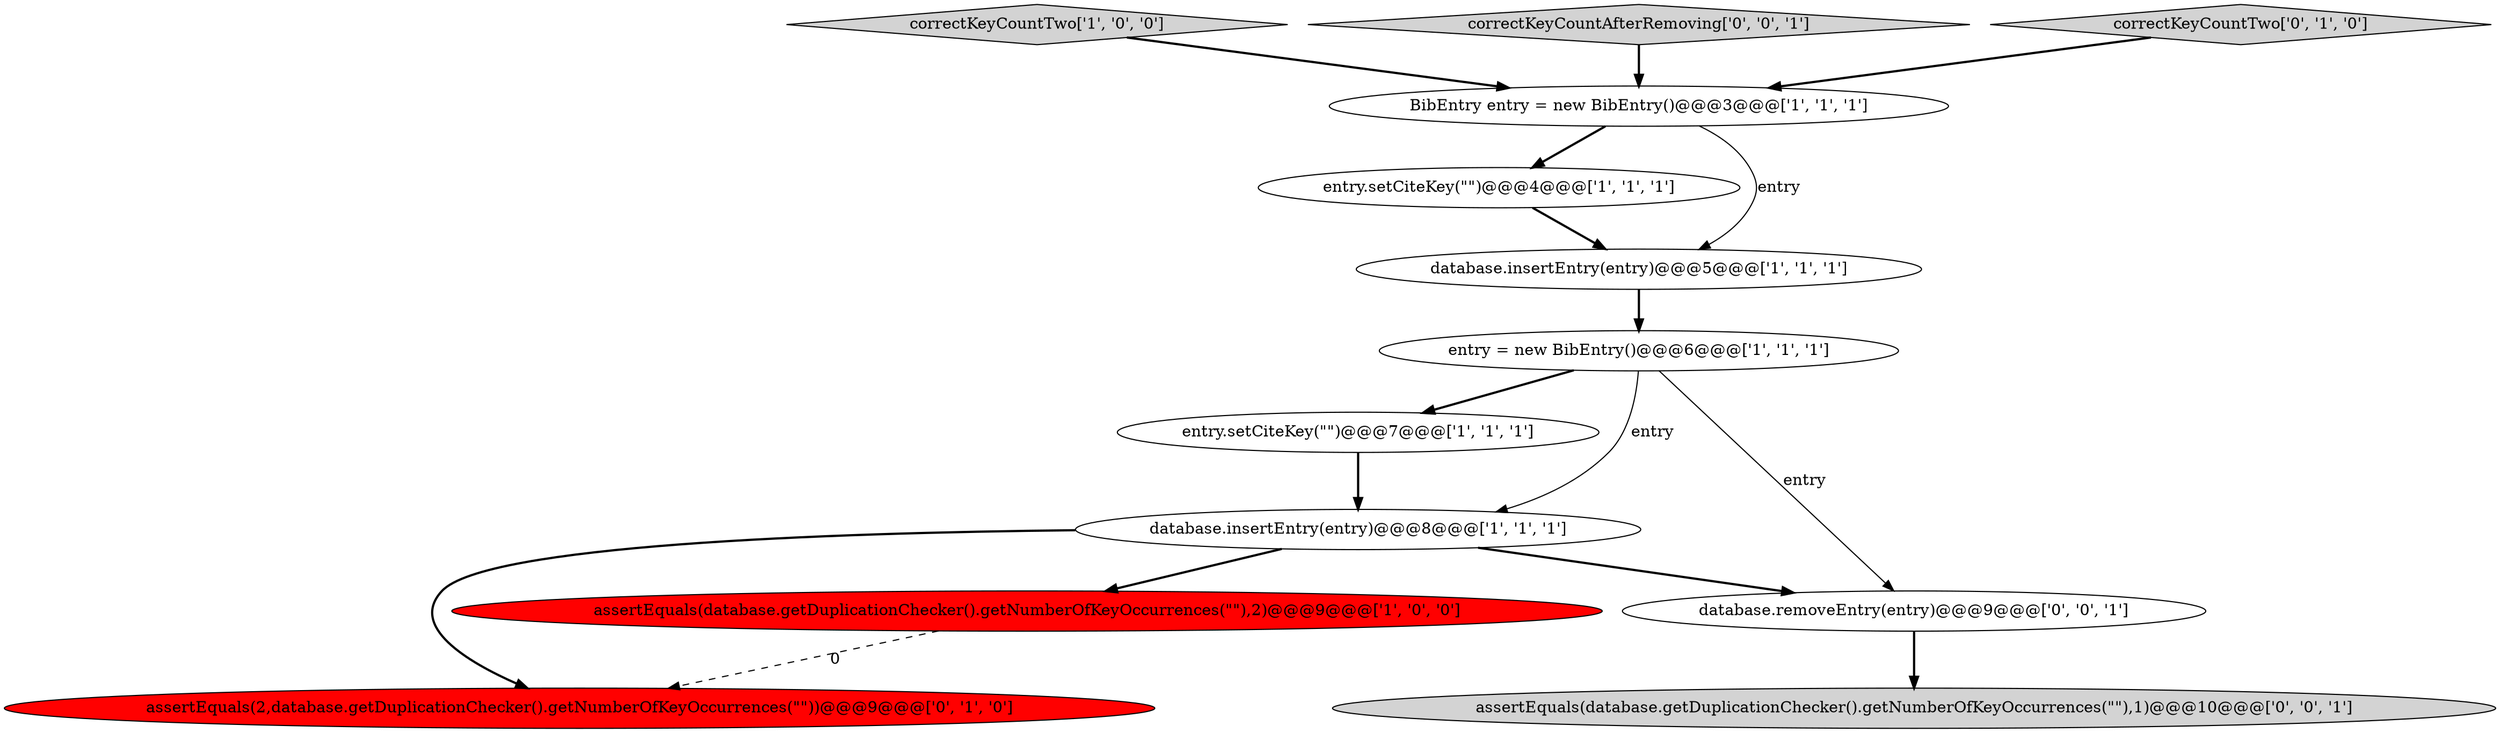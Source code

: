 digraph {
2 [style = filled, label = "entry.setCiteKey(\"\")@@@4@@@['1', '1', '1']", fillcolor = white, shape = ellipse image = "AAA0AAABBB1BBB"];
7 [style = filled, label = "entry.setCiteKey(\"\")@@@7@@@['1', '1', '1']", fillcolor = white, shape = ellipse image = "AAA0AAABBB1BBB"];
5 [style = filled, label = "correctKeyCountTwo['1', '0', '0']", fillcolor = lightgray, shape = diamond image = "AAA0AAABBB1BBB"];
11 [style = filled, label = "correctKeyCountAfterRemoving['0', '0', '1']", fillcolor = lightgray, shape = diamond image = "AAA0AAABBB3BBB"];
12 [style = filled, label = "assertEquals(database.getDuplicationChecker().getNumberOfKeyOccurrences(\"\"),1)@@@10@@@['0', '0', '1']", fillcolor = lightgray, shape = ellipse image = "AAA0AAABBB3BBB"];
4 [style = filled, label = "BibEntry entry = new BibEntry()@@@3@@@['1', '1', '1']", fillcolor = white, shape = ellipse image = "AAA0AAABBB1BBB"];
3 [style = filled, label = "database.insertEntry(entry)@@@8@@@['1', '1', '1']", fillcolor = white, shape = ellipse image = "AAA0AAABBB1BBB"];
0 [style = filled, label = "database.insertEntry(entry)@@@5@@@['1', '1', '1']", fillcolor = white, shape = ellipse image = "AAA0AAABBB1BBB"];
8 [style = filled, label = "assertEquals(2,database.getDuplicationChecker().getNumberOfKeyOccurrences(\"\"))@@@9@@@['0', '1', '0']", fillcolor = red, shape = ellipse image = "AAA1AAABBB2BBB"];
1 [style = filled, label = "assertEquals(database.getDuplicationChecker().getNumberOfKeyOccurrences(\"\"),2)@@@9@@@['1', '0', '0']", fillcolor = red, shape = ellipse image = "AAA1AAABBB1BBB"];
9 [style = filled, label = "correctKeyCountTwo['0', '1', '0']", fillcolor = lightgray, shape = diamond image = "AAA0AAABBB2BBB"];
10 [style = filled, label = "database.removeEntry(entry)@@@9@@@['0', '0', '1']", fillcolor = white, shape = ellipse image = "AAA0AAABBB3BBB"];
6 [style = filled, label = "entry = new BibEntry()@@@6@@@['1', '1', '1']", fillcolor = white, shape = ellipse image = "AAA0AAABBB1BBB"];
6->3 [style = solid, label="entry"];
3->10 [style = bold, label=""];
1->8 [style = dashed, label="0"];
2->0 [style = bold, label=""];
4->2 [style = bold, label=""];
6->7 [style = bold, label=""];
3->1 [style = bold, label=""];
6->10 [style = solid, label="entry"];
0->6 [style = bold, label=""];
10->12 [style = bold, label=""];
3->8 [style = bold, label=""];
7->3 [style = bold, label=""];
5->4 [style = bold, label=""];
9->4 [style = bold, label=""];
4->0 [style = solid, label="entry"];
11->4 [style = bold, label=""];
}
